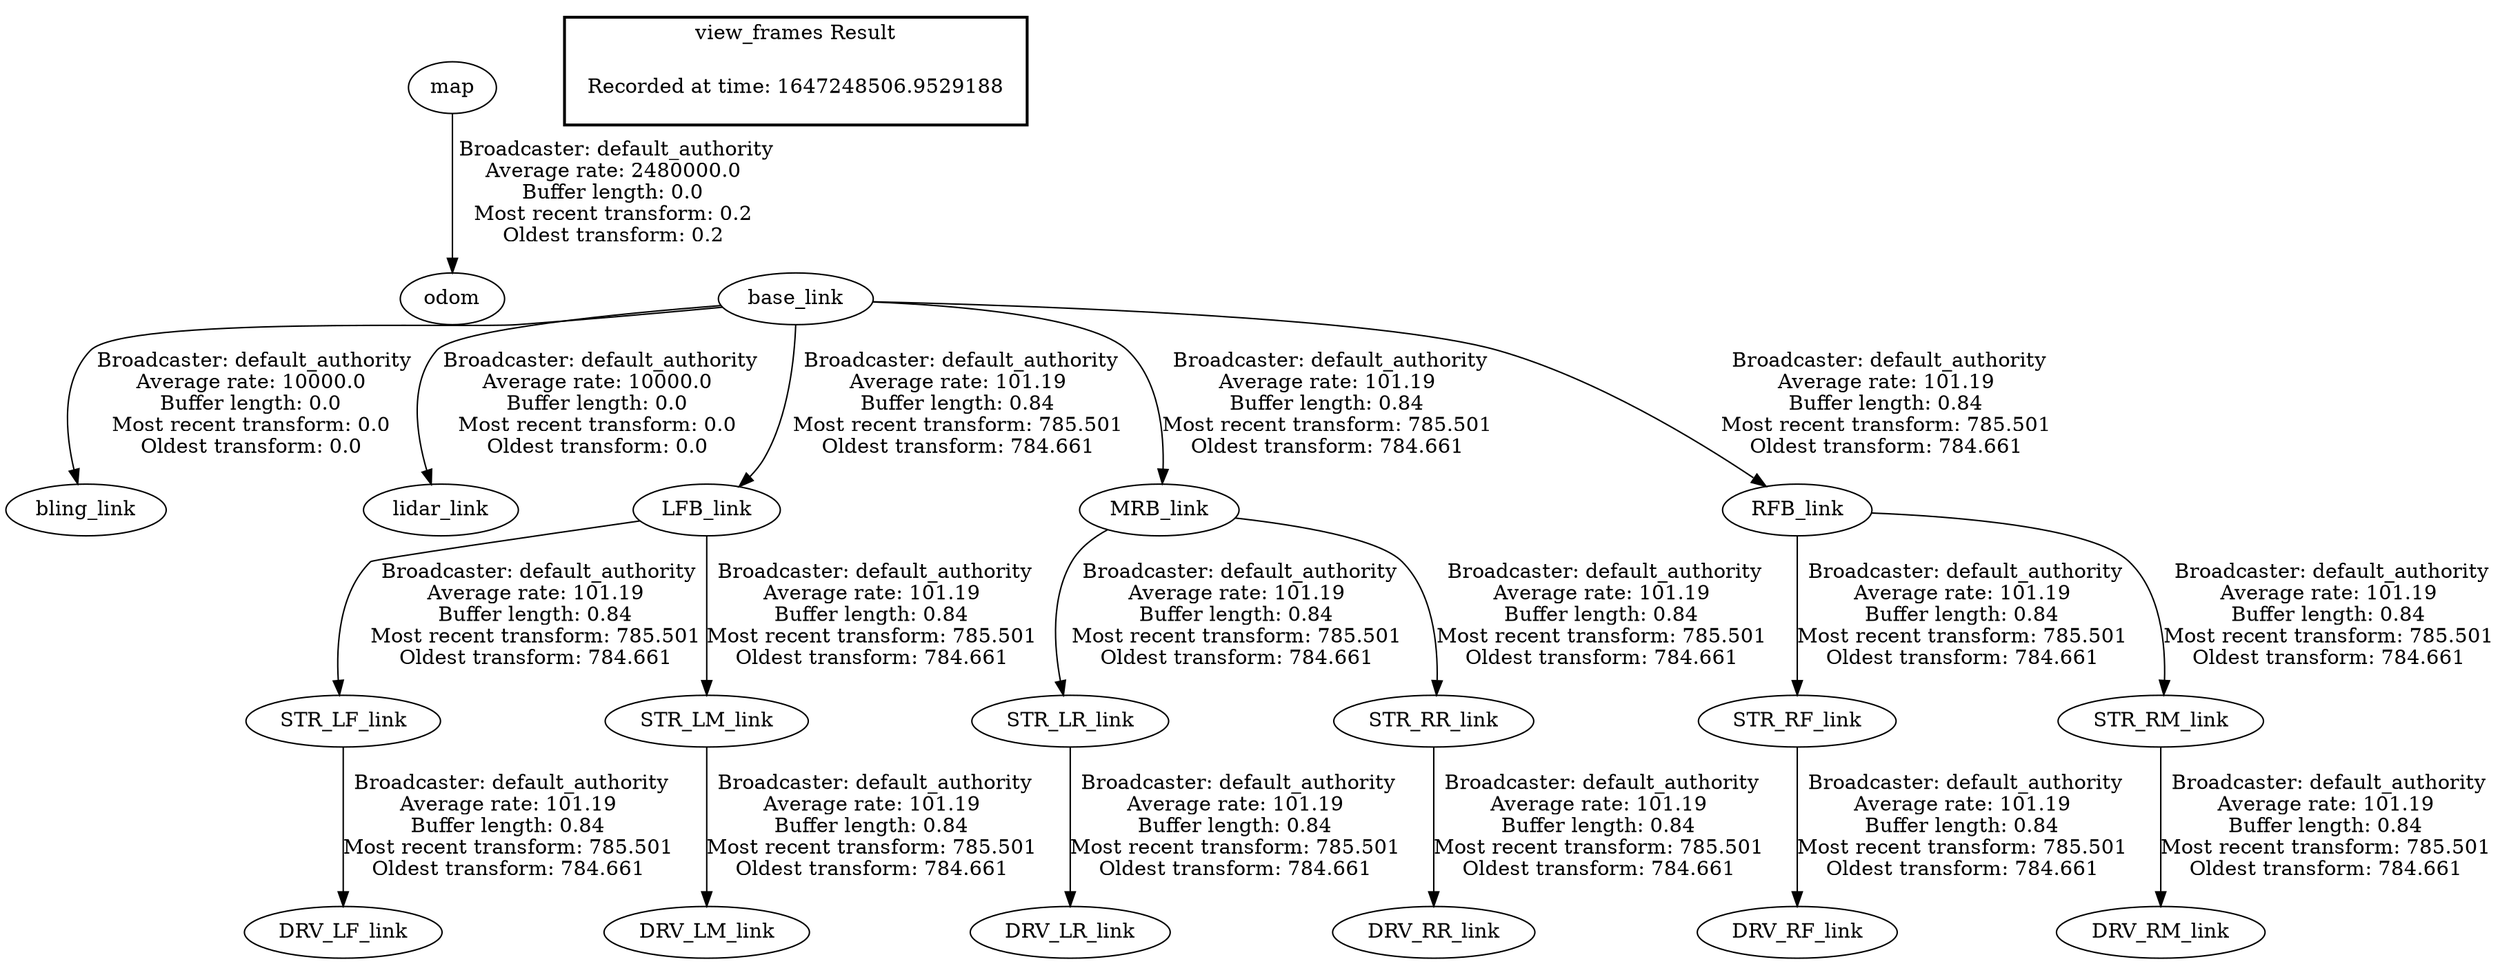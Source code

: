 digraph G {
"map" -> "odom"[label=" Broadcaster: default_authority\nAverage rate: 2480000.0\nBuffer length: 0.0\nMost recent transform: 0.2\nOldest transform: 0.2\n"];
"base_link" -> "bling_link"[label=" Broadcaster: default_authority\nAverage rate: 10000.0\nBuffer length: 0.0\nMost recent transform: 0.0\nOldest transform: 0.0\n"];
"base_link" -> "lidar_link"[label=" Broadcaster: default_authority\nAverage rate: 10000.0\nBuffer length: 0.0\nMost recent transform: 0.0\nOldest transform: 0.0\n"];
"STR_LF_link" -> "DRV_LF_link"[label=" Broadcaster: default_authority\nAverage rate: 101.19\nBuffer length: 0.84\nMost recent transform: 785.501\nOldest transform: 784.661\n"];
"LFB_link" -> "STR_LF_link"[label=" Broadcaster: default_authority\nAverage rate: 101.19\nBuffer length: 0.84\nMost recent transform: 785.501\nOldest transform: 784.661\n"];
"STR_LM_link" -> "DRV_LM_link"[label=" Broadcaster: default_authority\nAverage rate: 101.19\nBuffer length: 0.84\nMost recent transform: 785.501\nOldest transform: 784.661\n"];
"LFB_link" -> "STR_LM_link"[label=" Broadcaster: default_authority\nAverage rate: 101.19\nBuffer length: 0.84\nMost recent transform: 785.501\nOldest transform: 784.661\n"];
"STR_LR_link" -> "DRV_LR_link"[label=" Broadcaster: default_authority\nAverage rate: 101.19\nBuffer length: 0.84\nMost recent transform: 785.501\nOldest transform: 784.661\n"];
"MRB_link" -> "STR_LR_link"[label=" Broadcaster: default_authority\nAverage rate: 101.19\nBuffer length: 0.84\nMost recent transform: 785.501\nOldest transform: 784.661\n"];
"STR_RF_link" -> "DRV_RF_link"[label=" Broadcaster: default_authority\nAverage rate: 101.19\nBuffer length: 0.84\nMost recent transform: 785.501\nOldest transform: 784.661\n"];
"RFB_link" -> "STR_RF_link"[label=" Broadcaster: default_authority\nAverage rate: 101.19\nBuffer length: 0.84\nMost recent transform: 785.501\nOldest transform: 784.661\n"];
"STR_RM_link" -> "DRV_RM_link"[label=" Broadcaster: default_authority\nAverage rate: 101.19\nBuffer length: 0.84\nMost recent transform: 785.501\nOldest transform: 784.661\n"];
"RFB_link" -> "STR_RM_link"[label=" Broadcaster: default_authority\nAverage rate: 101.19\nBuffer length: 0.84\nMost recent transform: 785.501\nOldest transform: 784.661\n"];
"STR_RR_link" -> "DRV_RR_link"[label=" Broadcaster: default_authority\nAverage rate: 101.19\nBuffer length: 0.84\nMost recent transform: 785.501\nOldest transform: 784.661\n"];
"MRB_link" -> "STR_RR_link"[label=" Broadcaster: default_authority\nAverage rate: 101.19\nBuffer length: 0.84\nMost recent transform: 785.501\nOldest transform: 784.661\n"];
"base_link" -> "LFB_link"[label=" Broadcaster: default_authority\nAverage rate: 101.19\nBuffer length: 0.84\nMost recent transform: 785.501\nOldest transform: 784.661\n"];
"base_link" -> "MRB_link"[label=" Broadcaster: default_authority\nAverage rate: 101.19\nBuffer length: 0.84\nMost recent transform: 785.501\nOldest transform: 784.661\n"];
"base_link" -> "RFB_link"[label=" Broadcaster: default_authority\nAverage rate: 101.19\nBuffer length: 0.84\nMost recent transform: 785.501\nOldest transform: 784.661\n"];
edge [style=invis];
 subgraph cluster_legend { style=bold; color=black; label ="view_frames Result";
"Recorded at time: 1647248506.9529188"[ shape=plaintext ] ;
}->"base_link";
}